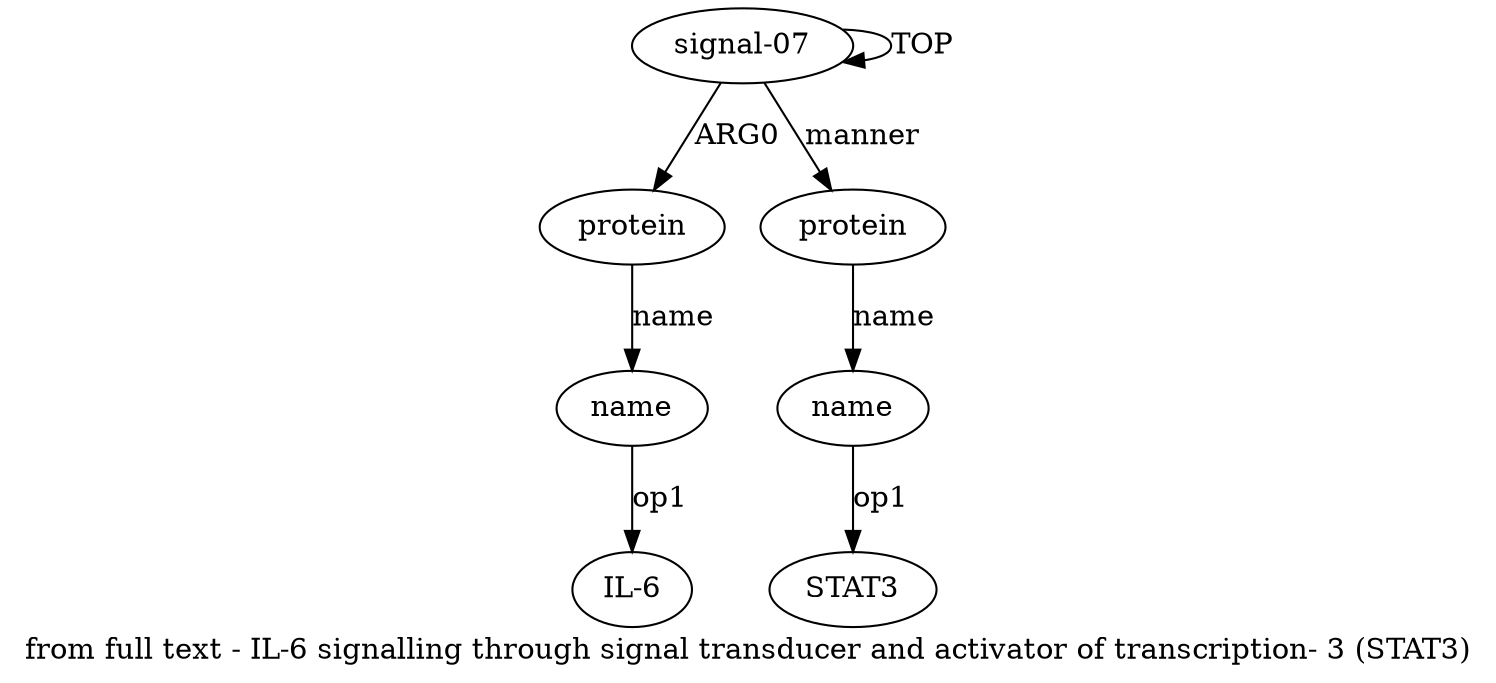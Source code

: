 digraph  {
	graph [label="from full text - IL-6 signalling through signal transducer and activator of transcription- 3 (STAT3)"];
	node [label="\N"];
	a1	 [color=black,
		gold_ind=1,
		gold_label=protein,
		label=protein,
		test_ind=1,
		test_label=protein];
	a2	 [color=black,
		gold_ind=2,
		gold_label=name,
		label=name,
		test_ind=2,
		test_label=name];
	a1 -> a2 [key=0,
	color=black,
	gold_label=name,
	label=name,
	test_label=name];
a0 [color=black,
	gold_ind=0,
	gold_label="signal-07",
	label="signal-07",
	test_ind=0,
	test_label="signal-07"];
a0 -> a1 [key=0,
color=black,
gold_label=ARG0,
label=ARG0,
test_label=ARG0];
a0 -> a0 [key=0,
color=black,
gold_label=TOP,
label=TOP,
test_label=TOP];
a3 [color=black,
gold_ind=3,
gold_label=protein,
label=protein,
test_ind=3,
test_label=protein];
a0 -> a3 [key=0,
color=black,
gold_label=manner,
label=manner,
test_label=manner];
a4 [color=black,
gold_ind=4,
gold_label=name,
label=name,
test_ind=4,
test_label=name];
a3 -> a4 [key=0,
color=black,
gold_label=name,
label=name,
test_label=name];
"a2 IL-6" [color=black,
gold_ind=-1,
gold_label="IL-6",
label="IL-6",
test_ind=-1,
test_label="IL-6"];
a2 -> "a2 IL-6" [key=0,
color=black,
gold_label=op1,
label=op1,
test_label=op1];
"a4 STAT3" [color=black,
gold_ind=-1,
gold_label=STAT3,
label=STAT3,
test_ind=-1,
test_label=STAT3];
a4 -> "a4 STAT3" [key=0,
color=black,
gold_label=op1,
label=op1,
test_label=op1];
}
